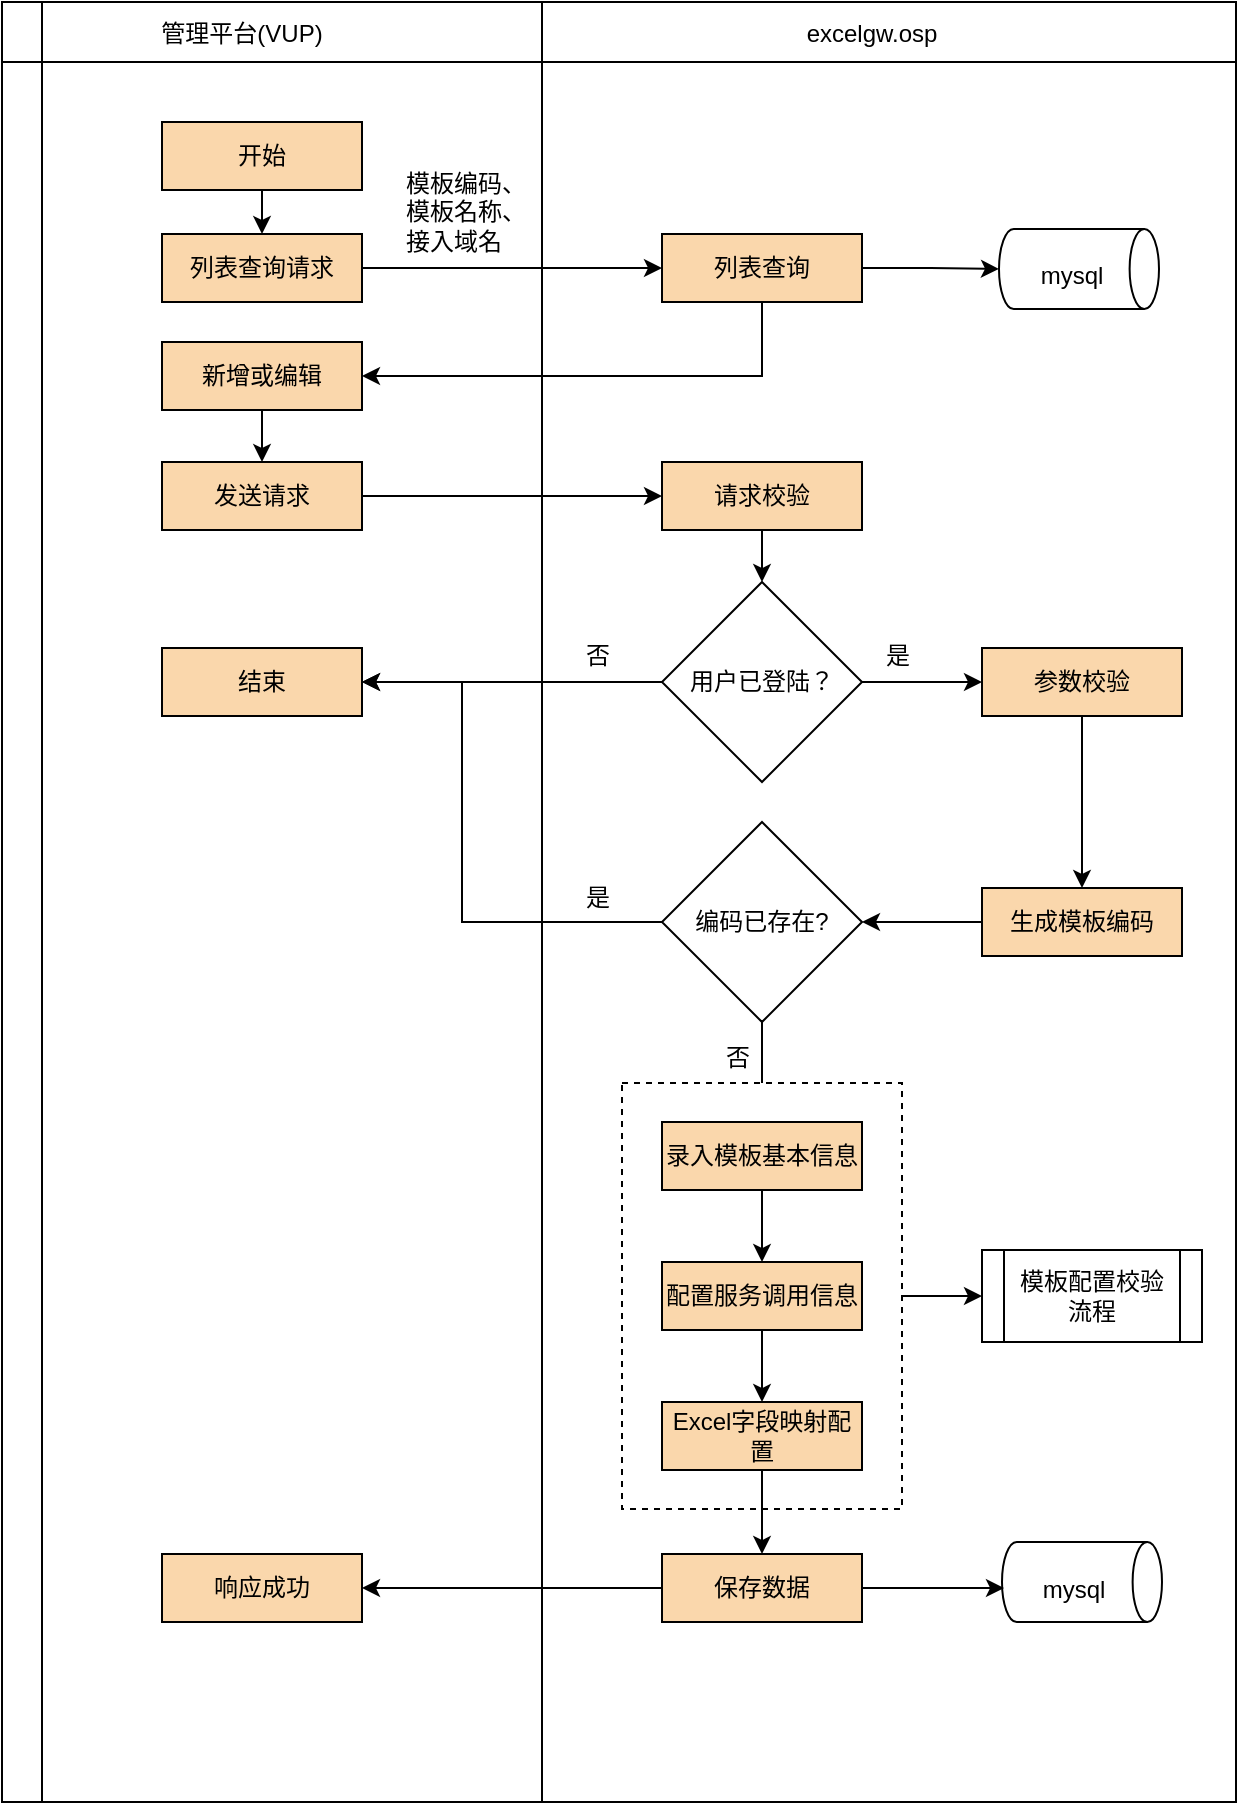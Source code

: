 <mxfile version="24.8.3">
  <diagram name="第 1 页" id="HFxwAd8_WCHA5wr18Tvx">
    <mxGraphModel dx="1434" dy="746" grid="1" gridSize="10" guides="1" tooltips="1" connect="1" arrows="1" fold="1" page="1" pageScale="1" pageWidth="827" pageHeight="1169" math="0" shadow="0">
      <root>
        <mxCell id="0" />
        <mxCell id="1" parent="0" />
        <mxCell id="2vl8SGw7yWz8WHqG8PYS-6" value="" style="shape=internalStorage;whiteSpace=wrap;html=1;backgroundOutline=1;dx=0;dy=30;" vertex="1" parent="1">
          <mxGeometry x="353" y="120" width="364" height="900" as="geometry" />
        </mxCell>
        <mxCell id="2vl8SGw7yWz8WHqG8PYS-8" value="excelgw.osp" style="text;html=1;align=center;verticalAlign=middle;whiteSpace=wrap;rounded=0;" vertex="1" parent="1">
          <mxGeometry x="490" y="126" width="90" height="20" as="geometry" />
        </mxCell>
        <mxCell id="2vl8SGw7yWz8WHqG8PYS-2" value="" style="shape=internalStorage;whiteSpace=wrap;html=1;backgroundOutline=1;dx=20;dy=30;" vertex="1" parent="1">
          <mxGeometry x="100" y="120" width="270" height="900" as="geometry" />
        </mxCell>
        <mxCell id="2vl8SGw7yWz8WHqG8PYS-3" value="管理平台(VUP)" style="text;html=1;align=center;verticalAlign=middle;whiteSpace=wrap;rounded=0;" vertex="1" parent="1">
          <mxGeometry x="170" y="126" width="100" height="20" as="geometry" />
        </mxCell>
        <mxCell id="2vl8SGw7yWz8WHqG8PYS-18" style="edgeStyle=orthogonalEdgeStyle;rounded=0;orthogonalLoop=1;jettySize=auto;html=1;" edge="1" parent="1" source="2vl8SGw7yWz8WHqG8PYS-9" target="2vl8SGw7yWz8WHqG8PYS-12">
          <mxGeometry relative="1" as="geometry" />
        </mxCell>
        <mxCell id="2vl8SGw7yWz8WHqG8PYS-9" value="列表查询请求" style="rounded=0;whiteSpace=wrap;html=1;fillColor=#fad7ac;strokeColor=default;" vertex="1" parent="1">
          <mxGeometry x="180" y="236" width="100" height="34" as="geometry" />
        </mxCell>
        <mxCell id="2vl8SGw7yWz8WHqG8PYS-11" value="" style="edgeStyle=orthogonalEdgeStyle;rounded=0;orthogonalLoop=1;jettySize=auto;html=1;" edge="1" parent="1" source="2vl8SGw7yWz8WHqG8PYS-10" target="2vl8SGw7yWz8WHqG8PYS-9">
          <mxGeometry relative="1" as="geometry" />
        </mxCell>
        <mxCell id="2vl8SGw7yWz8WHqG8PYS-10" value="开始" style="rounded=0;whiteSpace=wrap;html=1;fillColor=#fad7ac;strokeColor=default;" vertex="1" parent="1">
          <mxGeometry x="180" y="180" width="100" height="34" as="geometry" />
        </mxCell>
        <mxCell id="2vl8SGw7yWz8WHqG8PYS-20" style="edgeStyle=orthogonalEdgeStyle;rounded=0;orthogonalLoop=1;jettySize=auto;html=1;entryX=1;entryY=0.5;entryDx=0;entryDy=0;exitX=0.5;exitY=1;exitDx=0;exitDy=0;" edge="1" parent="1" source="2vl8SGw7yWz8WHqG8PYS-12" target="2vl8SGw7yWz8WHqG8PYS-19">
          <mxGeometry relative="1" as="geometry" />
        </mxCell>
        <mxCell id="2vl8SGw7yWz8WHqG8PYS-45" style="edgeStyle=orthogonalEdgeStyle;rounded=0;orthogonalLoop=1;jettySize=auto;html=1;entryX=0;entryY=0.5;entryDx=0;entryDy=0;entryPerimeter=0;" edge="1" parent="1" source="2vl8SGw7yWz8WHqG8PYS-12" target="2vl8SGw7yWz8WHqG8PYS-42">
          <mxGeometry relative="1" as="geometry">
            <mxPoint x="870" y="287" as="targetPoint" />
          </mxGeometry>
        </mxCell>
        <mxCell id="2vl8SGw7yWz8WHqG8PYS-12" value="列表查询" style="rounded=0;whiteSpace=wrap;html=1;fillColor=#fad7ac;strokeColor=default;" vertex="1" parent="1">
          <mxGeometry x="430" y="236" width="100" height="34" as="geometry" />
        </mxCell>
        <mxCell id="2vl8SGw7yWz8WHqG8PYS-26" style="edgeStyle=orthogonalEdgeStyle;rounded=0;orthogonalLoop=1;jettySize=auto;html=1;" edge="1" parent="1" source="2vl8SGw7yWz8WHqG8PYS-19" target="2vl8SGw7yWz8WHqG8PYS-25">
          <mxGeometry relative="1" as="geometry" />
        </mxCell>
        <mxCell id="2vl8SGw7yWz8WHqG8PYS-19" value="新增或编辑" style="rounded=0;whiteSpace=wrap;html=1;fillColor=#fad7ac;strokeColor=default;" vertex="1" parent="1">
          <mxGeometry x="180" y="290" width="100" height="34" as="geometry" />
        </mxCell>
        <mxCell id="2vl8SGw7yWz8WHqG8PYS-28" style="edgeStyle=orthogonalEdgeStyle;rounded=0;orthogonalLoop=1;jettySize=auto;html=1;entryX=0;entryY=0.5;entryDx=0;entryDy=0;" edge="1" parent="1" source="2vl8SGw7yWz8WHqG8PYS-25" target="2vl8SGw7yWz8WHqG8PYS-27">
          <mxGeometry relative="1" as="geometry" />
        </mxCell>
        <mxCell id="2vl8SGw7yWz8WHqG8PYS-25" value="发送请求" style="rounded=0;whiteSpace=wrap;html=1;fillColor=#fad7ac;strokeColor=default;" vertex="1" parent="1">
          <mxGeometry x="180" y="350" width="100" height="34" as="geometry" />
        </mxCell>
        <mxCell id="2vl8SGw7yWz8WHqG8PYS-30" value="" style="edgeStyle=orthogonalEdgeStyle;rounded=0;orthogonalLoop=1;jettySize=auto;html=1;" edge="1" parent="1" source="2vl8SGw7yWz8WHqG8PYS-27" target="2vl8SGw7yWz8WHqG8PYS-29">
          <mxGeometry relative="1" as="geometry" />
        </mxCell>
        <mxCell id="2vl8SGw7yWz8WHqG8PYS-27" value="请求校验" style="rounded=0;whiteSpace=wrap;html=1;fillColor=#fad7ac;strokeColor=default;" vertex="1" parent="1">
          <mxGeometry x="430" y="350" width="100" height="34" as="geometry" />
        </mxCell>
        <mxCell id="2vl8SGw7yWz8WHqG8PYS-32" style="edgeStyle=orthogonalEdgeStyle;rounded=0;orthogonalLoop=1;jettySize=auto;html=1;entryX=1;entryY=0.5;entryDx=0;entryDy=0;" edge="1" parent="1" source="2vl8SGw7yWz8WHqG8PYS-29" target="2vl8SGw7yWz8WHqG8PYS-31">
          <mxGeometry relative="1" as="geometry" />
        </mxCell>
        <mxCell id="2vl8SGw7yWz8WHqG8PYS-35" value="" style="edgeStyle=orthogonalEdgeStyle;rounded=0;orthogonalLoop=1;jettySize=auto;html=1;" edge="1" parent="1" source="2vl8SGw7yWz8WHqG8PYS-29" target="2vl8SGw7yWz8WHqG8PYS-33">
          <mxGeometry relative="1" as="geometry" />
        </mxCell>
        <mxCell id="2vl8SGw7yWz8WHqG8PYS-29" value="用户已登陆？" style="rhombus;whiteSpace=wrap;html=1;" vertex="1" parent="1">
          <mxGeometry x="430" y="410" width="100" height="100" as="geometry" />
        </mxCell>
        <mxCell id="2vl8SGw7yWz8WHqG8PYS-31" value="结束" style="rounded=0;whiteSpace=wrap;html=1;fillColor=#fad7ac;strokeColor=default;" vertex="1" parent="1">
          <mxGeometry x="180" y="443" width="100" height="34" as="geometry" />
        </mxCell>
        <mxCell id="2vl8SGw7yWz8WHqG8PYS-39" value="" style="edgeStyle=orthogonalEdgeStyle;rounded=0;orthogonalLoop=1;jettySize=auto;html=1;" edge="1" parent="1" source="2vl8SGw7yWz8WHqG8PYS-33" target="2vl8SGw7yWz8WHqG8PYS-36">
          <mxGeometry relative="1" as="geometry" />
        </mxCell>
        <mxCell id="2vl8SGw7yWz8WHqG8PYS-33" value="参数校验" style="rounded=0;whiteSpace=wrap;html=1;fillColor=#fad7ac;strokeColor=default;" vertex="1" parent="1">
          <mxGeometry x="590" y="443" width="100" height="34" as="geometry" />
        </mxCell>
        <mxCell id="2vl8SGw7yWz8WHqG8PYS-47" style="edgeStyle=orthogonalEdgeStyle;rounded=0;orthogonalLoop=1;jettySize=auto;html=1;entryX=1;entryY=0.5;entryDx=0;entryDy=0;" edge="1" parent="1" source="2vl8SGw7yWz8WHqG8PYS-36" target="2vl8SGw7yWz8WHqG8PYS-46">
          <mxGeometry relative="1" as="geometry" />
        </mxCell>
        <mxCell id="2vl8SGw7yWz8WHqG8PYS-36" value="生成模板编码" style="rounded=0;whiteSpace=wrap;html=1;fillColor=#fad7ac;strokeColor=default;" vertex="1" parent="1">
          <mxGeometry x="590" y="563" width="100" height="34" as="geometry" />
        </mxCell>
        <mxCell id="2vl8SGw7yWz8WHqG8PYS-41" value="" style="group" vertex="1" connectable="0" parent="1">
          <mxGeometry x="598.5" y="233.5" width="85" height="47" as="geometry" />
        </mxCell>
        <mxCell id="2vl8SGw7yWz8WHqG8PYS-42" value="" style="strokeWidth=1;html=1;shape=mxgraph.flowchart.direct_data;whiteSpace=wrap;" vertex="1" parent="2vl8SGw7yWz8WHqG8PYS-41">
          <mxGeometry width="80" height="40" as="geometry" />
        </mxCell>
        <mxCell id="2vl8SGw7yWz8WHqG8PYS-43" value="mysql" style="text;html=1;align=center;verticalAlign=middle;whiteSpace=wrap;rounded=0;" vertex="1" parent="2vl8SGw7yWz8WHqG8PYS-41">
          <mxGeometry x="7.083" y="15.167" width="58.438" height="16.667" as="geometry" />
        </mxCell>
        <mxCell id="2vl8SGw7yWz8WHqG8PYS-48" style="edgeStyle=orthogonalEdgeStyle;rounded=0;orthogonalLoop=1;jettySize=auto;html=1;exitX=0;exitY=0.5;exitDx=0;exitDy=0;entryX=1;entryY=0.5;entryDx=0;entryDy=0;" edge="1" parent="1" source="2vl8SGw7yWz8WHqG8PYS-46" target="2vl8SGw7yWz8WHqG8PYS-31">
          <mxGeometry relative="1" as="geometry">
            <Array as="points">
              <mxPoint x="330" y="580" />
              <mxPoint x="330" y="460" />
            </Array>
          </mxGeometry>
        </mxCell>
        <mxCell id="2vl8SGw7yWz8WHqG8PYS-58" value="" style="edgeStyle=orthogonalEdgeStyle;rounded=0;orthogonalLoop=1;jettySize=auto;html=1;" edge="1" parent="1" source="2vl8SGw7yWz8WHqG8PYS-46" target="2vl8SGw7yWz8WHqG8PYS-54">
          <mxGeometry relative="1" as="geometry" />
        </mxCell>
        <mxCell id="2vl8SGw7yWz8WHqG8PYS-46" value="编码已存在?" style="rhombus;whiteSpace=wrap;html=1;" vertex="1" parent="1">
          <mxGeometry x="430" y="530" width="100" height="100" as="geometry" />
        </mxCell>
        <mxCell id="2vl8SGw7yWz8WHqG8PYS-75" value="" style="edgeStyle=orthogonalEdgeStyle;rounded=0;orthogonalLoop=1;jettySize=auto;html=1;" edge="1" parent="1" source="2vl8SGw7yWz8WHqG8PYS-73" target="2vl8SGw7yWz8WHqG8PYS-74">
          <mxGeometry relative="1" as="geometry" />
        </mxCell>
        <mxCell id="2vl8SGw7yWz8WHqG8PYS-73" value="" style="rounded=0;whiteSpace=wrap;html=1;dashed=1;" vertex="1" parent="1">
          <mxGeometry x="410" y="660.5" width="140" height="213" as="geometry" />
        </mxCell>
        <mxCell id="2vl8SGw7yWz8WHqG8PYS-60" style="edgeStyle=orthogonalEdgeStyle;rounded=0;orthogonalLoop=1;jettySize=auto;html=1;exitX=0.5;exitY=1;exitDx=0;exitDy=0;entryX=0.5;entryY=0;entryDx=0;entryDy=0;" edge="1" parent="1" source="2vl8SGw7yWz8WHqG8PYS-54" target="2vl8SGw7yWz8WHqG8PYS-55">
          <mxGeometry relative="1" as="geometry" />
        </mxCell>
        <mxCell id="2vl8SGw7yWz8WHqG8PYS-54" value="录入模板基本信息" style="rounded=0;whiteSpace=wrap;html=1;fillColor=#fad7ac;strokeColor=default;" vertex="1" parent="1">
          <mxGeometry x="430" y="680" width="100" height="34" as="geometry" />
        </mxCell>
        <mxCell id="2vl8SGw7yWz8WHqG8PYS-61" value="" style="edgeStyle=orthogonalEdgeStyle;rounded=0;orthogonalLoop=1;jettySize=auto;html=1;" edge="1" parent="1" source="2vl8SGw7yWz8WHqG8PYS-55" target="2vl8SGw7yWz8WHqG8PYS-57">
          <mxGeometry relative="1" as="geometry" />
        </mxCell>
        <mxCell id="2vl8SGw7yWz8WHqG8PYS-55" value="配置服务调用信息" style="rounded=0;whiteSpace=wrap;html=1;fillColor=#fad7ac;strokeColor=default;" vertex="1" parent="1">
          <mxGeometry x="430" y="750" width="100" height="34" as="geometry" />
        </mxCell>
        <mxCell id="2vl8SGw7yWz8WHqG8PYS-64" style="edgeStyle=orthogonalEdgeStyle;rounded=0;orthogonalLoop=1;jettySize=auto;html=1;entryX=1;entryY=0.5;entryDx=0;entryDy=0;exitX=0;exitY=0.5;exitDx=0;exitDy=0;" edge="1" parent="1" source="2vl8SGw7yWz8WHqG8PYS-56" target="2vl8SGw7yWz8WHqG8PYS-63">
          <mxGeometry relative="1" as="geometry" />
        </mxCell>
        <mxCell id="2vl8SGw7yWz8WHqG8PYS-56" value="保存数据" style="rounded=0;whiteSpace=wrap;html=1;fillColor=#fad7ac;strokeColor=default;" vertex="1" parent="1">
          <mxGeometry x="430" y="896" width="100" height="34" as="geometry" />
        </mxCell>
        <mxCell id="2vl8SGw7yWz8WHqG8PYS-62" value="" style="edgeStyle=orthogonalEdgeStyle;rounded=0;orthogonalLoop=1;jettySize=auto;html=1;" edge="1" parent="1" source="2vl8SGw7yWz8WHqG8PYS-57" target="2vl8SGw7yWz8WHqG8PYS-56">
          <mxGeometry relative="1" as="geometry" />
        </mxCell>
        <mxCell id="2vl8SGw7yWz8WHqG8PYS-57" value="Excel字段映射配置" style="rounded=0;whiteSpace=wrap;html=1;fillColor=#fad7ac;strokeColor=default;" vertex="1" parent="1">
          <mxGeometry x="430" y="820" width="100" height="34" as="geometry" />
        </mxCell>
        <mxCell id="2vl8SGw7yWz8WHqG8PYS-63" value="响应成功" style="rounded=0;whiteSpace=wrap;html=1;fillColor=#fad7ac;strokeColor=default;" vertex="1" parent="1">
          <mxGeometry x="180" y="896" width="100" height="34" as="geometry" />
        </mxCell>
        <mxCell id="2vl8SGw7yWz8WHqG8PYS-67" value="模板编码、&lt;div&gt;模板名称、&lt;/div&gt;&lt;div&gt;&lt;span style=&quot;background-color: initial;&quot;&gt;接入域名&lt;/span&gt;&lt;/div&gt;" style="text;html=1;align=left;verticalAlign=middle;whiteSpace=wrap;rounded=0;" vertex="1" parent="1">
          <mxGeometry x="300" y="200" width="70" height="50" as="geometry" />
        </mxCell>
        <mxCell id="2vl8SGw7yWz8WHqG8PYS-68" value="是" style="text;html=1;align=left;verticalAlign=middle;whiteSpace=wrap;rounded=0;" vertex="1" parent="1">
          <mxGeometry x="540" y="439" width="20" height="16" as="geometry" />
        </mxCell>
        <mxCell id="2vl8SGw7yWz8WHqG8PYS-69" value="否" style="text;html=1;align=left;verticalAlign=middle;whiteSpace=wrap;rounded=0;" vertex="1" parent="1">
          <mxGeometry x="390" y="439" width="20" height="16" as="geometry" />
        </mxCell>
        <mxCell id="2vl8SGw7yWz8WHqG8PYS-70" value="是" style="text;html=1;align=left;verticalAlign=middle;whiteSpace=wrap;rounded=0;" vertex="1" parent="1">
          <mxGeometry x="390" y="560" width="20" height="16" as="geometry" />
        </mxCell>
        <mxCell id="2vl8SGw7yWz8WHqG8PYS-71" value="否" style="text;html=1;align=left;verticalAlign=middle;whiteSpace=wrap;rounded=0;" vertex="1" parent="1">
          <mxGeometry x="460" y="640" width="16" height="16" as="geometry" />
        </mxCell>
        <mxCell id="2vl8SGw7yWz8WHqG8PYS-74" value="模板配置校验&lt;div&gt;流程&lt;/div&gt;" style="shape=process;whiteSpace=wrap;html=1;backgroundOutline=1;" vertex="1" parent="1">
          <mxGeometry x="590" y="744" width="110" height="46" as="geometry" />
        </mxCell>
        <mxCell id="2vl8SGw7yWz8WHqG8PYS-77" value="" style="group" vertex="1" connectable="0" parent="1">
          <mxGeometry x="600" y="890" width="85" height="47" as="geometry" />
        </mxCell>
        <mxCell id="2vl8SGw7yWz8WHqG8PYS-78" value="" style="strokeWidth=1;html=1;shape=mxgraph.flowchart.direct_data;whiteSpace=wrap;" vertex="1" parent="2vl8SGw7yWz8WHqG8PYS-77">
          <mxGeometry width="80" height="40" as="geometry" />
        </mxCell>
        <mxCell id="2vl8SGw7yWz8WHqG8PYS-79" value="mysql" style="text;html=1;align=center;verticalAlign=middle;whiteSpace=wrap;rounded=0;" vertex="1" parent="2vl8SGw7yWz8WHqG8PYS-77">
          <mxGeometry x="7.083" y="15.167" width="58.438" height="16.667" as="geometry" />
        </mxCell>
        <mxCell id="2vl8SGw7yWz8WHqG8PYS-80" style="edgeStyle=orthogonalEdgeStyle;rounded=0;orthogonalLoop=1;jettySize=auto;html=1;entryX=-0.104;entryY=0.47;entryDx=0;entryDy=0;entryPerimeter=0;" edge="1" parent="1" source="2vl8SGw7yWz8WHqG8PYS-56" target="2vl8SGw7yWz8WHqG8PYS-79">
          <mxGeometry relative="1" as="geometry" />
        </mxCell>
      </root>
    </mxGraphModel>
  </diagram>
</mxfile>
